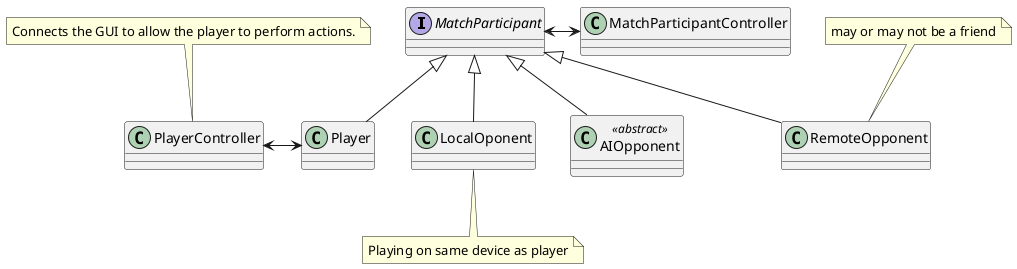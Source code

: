 @startuml

interface MatchParticipant{

}

class MatchParticipantController{

}

class Player{

}

class LocalOponent{

}
note bottom: Playing on same device as player

class AIOpponent<<abstract>>{

}

class RemoteOpponent{

}
note top: may or may not be a friend

class PlayerController{

}
note top: Connects the GUI to allow the player to perform actions.


Player -up-|> MatchParticipant
LocalOponent -up-|> MatchParticipant
AIOpponent -up-|> MatchParticipant
RemoteOpponent -up-|> MatchParticipant


Player <--left--> PlayerController
MatchParticipant <--right--> MatchParticipantController



@enduml